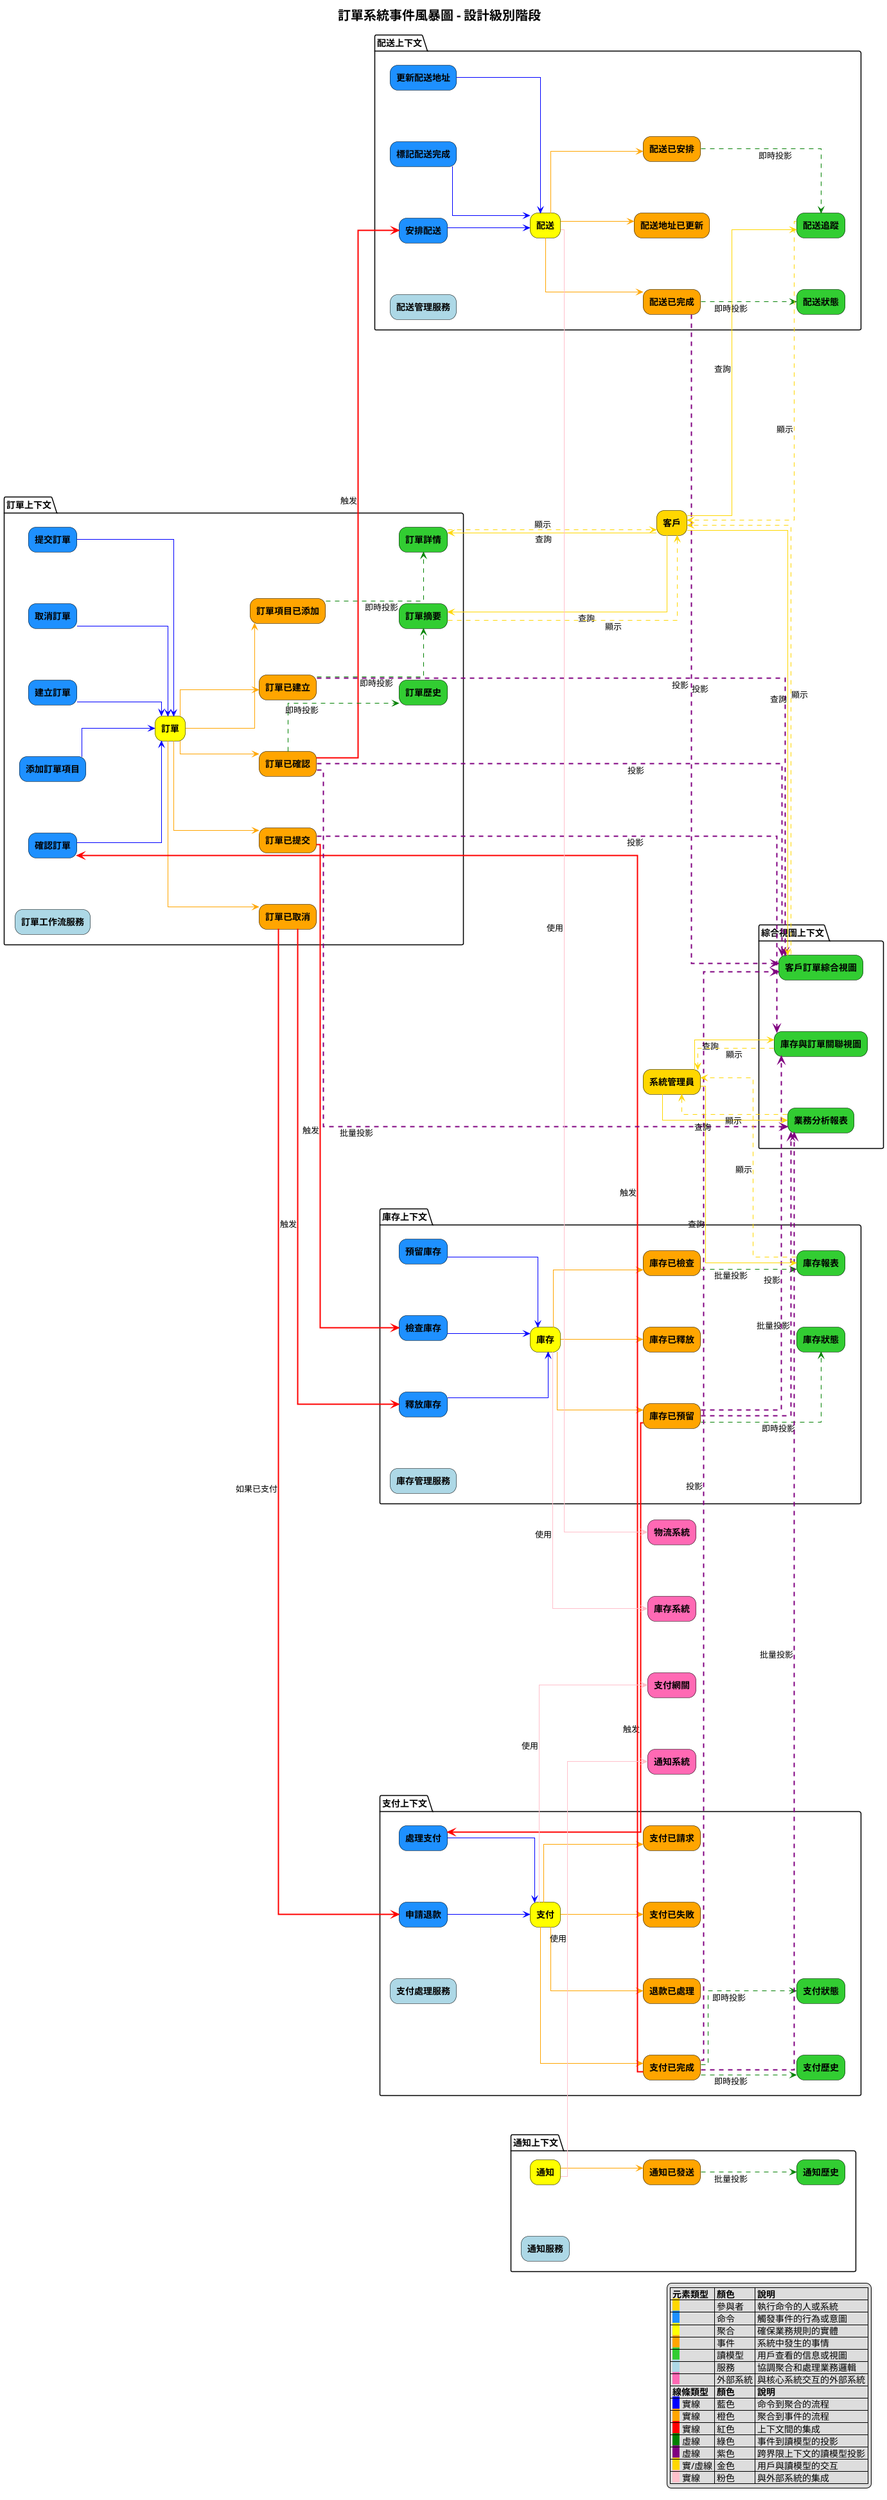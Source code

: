 @startuml design-level
left to right direction

skinparam rectangle {
    RoundCorner 25
    BorderColor black
    FontStyle bold
}

skinparam title {
    FontSize 20
    FontStyle bold
}

skinparam linetype ortho
skinparam nodesep 80
skinparam ranksep 100

title 訂單系統事件風暴圖 - 設計級別階段

' 使用包来表示界限上下文
package "訂單上下文" {
    ' 命令
    together {
        rectangle "建立訂單" as CreateOrderCommand #1E90FF
        rectangle "添加訂單項目" as AddOrderItemCommand #1E90FF
        rectangle "提交訂單" as SubmitOrderCommand #1E90FF
        rectangle "確認訂單" as ConfirmOrderCommand #1E90FF
        rectangle "取消訂單" as CancelOrderCommand #1E90FF
    }
    
    ' 聚合
    rectangle "訂單" as OrderAggregate #FFFF00
    
    ' 事件
    together {
        rectangle "訂單已建立" as OrderCreatedEvent #FFA500
        rectangle "訂單項目已添加" as OrderItemAddedEvent #FFA500
        rectangle "訂單已提交" as OrderSubmittedEvent #FFA500
        rectangle "訂單已確認" as OrderConfirmedEvent #FFA500
        rectangle "訂單已取消" as OrderCancelledEvent #FFA500
    }
    
    ' 读模型
    together {
        rectangle "訂單摘要" as OrderSummaryReadModel #32CD32
        rectangle "訂單詳情" as OrderDetailReadModel #32CD32
        rectangle "訂單歷史" as OrderHistoryReadModel #32CD32
    }
    
    ' 服务
    rectangle "訂單工作流服務" as OrderWorkflowService #ADD8E6
}

package "庫存上下文" {
    ' 命令
    together {
        rectangle "檢查庫存" as CheckInventoryCommand #1E90FF
        rectangle "預留庫存" as ReserveInventoryCommand #1E90FF
        rectangle "釋放庫存" as ReleaseInventoryCommand #1E90FF
    }
    
    ' 聚合
    rectangle "庫存" as InventoryAggregate #FFFF00
    
    ' 事件
    together {
        rectangle "庫存已檢查" as InventoryCheckedEvent #FFA500
        rectangle "庫存已預留" as InventoryReservedEvent #FFA500
        rectangle "庫存已釋放" as InventoryReleasedEvent #FFA500
    }
    
    ' 读模型
    together {
        rectangle "庫存狀態" as InventoryStatusReadModel #32CD32
        rectangle "庫存報表" as InventoryReportReadModel #32CD32
    }
    
    ' 服务
    rectangle "庫存管理服務" as InventoryManagementService #ADD8E6
}

package "支付上下文" {
    ' 命令
    together {
        rectangle "處理支付" as ProcessPaymentCommand #1E90FF
        rectangle "申請退款" as RequestRefundCommand #1E90FF
    }
    
    ' 聚合
    rectangle "支付" as PaymentAggregate #FFFF00
    
    ' 事件
    together {
        rectangle "支付已請求" as PaymentRequestedEvent #FFA500
        rectangle "支付已完成" as PaymentCompletedEvent #FFA500
        rectangle "支付已失敗" as PaymentFailedEvent #FFA500
        rectangle "退款已處理" as RefundProcessedEvent #FFA500
    }
    
    ' 读模型
    together {
        rectangle "支付狀態" as PaymentStatusReadModel #32CD32
        rectangle "支付歷史" as PaymentHistoryReadModel #32CD32
    }
    
    ' 服务
    rectangle "支付處理服務" as PaymentProcessingService #ADD8E6
}

package "配送上下文" {
    ' 命令
    together {
        rectangle "安排配送" as ArrangeDeliveryCommand #1E90FF
        rectangle "更新配送地址" as UpdateDeliveryAddressCommand #1E90FF
        rectangle "標記配送完成" as MarkDeliveryCompletedCommand #1E90FF
    }
    
    ' 聚合
    rectangle "配送" as DeliveryAggregate #FFFF00
    
    ' 事件
    together {
        rectangle "配送已安排" as DeliveryArrangedEvent #FFA500
        rectangle "配送地址已更新" as DeliveryAddressUpdatedEvent #FFA500
        rectangle "配送已完成" as DeliveryCompletedEvent #FFA500
    }
    
    ' 读模型
    together {
        rectangle "配送狀態" as DeliveryStatusReadModel #32CD32
        rectangle "配送追蹤" as DeliveryTrackingReadModel #32CD32
    }
    
    ' 服务
    rectangle "配送管理服務" as DeliveryManagementService #ADD8E6
}

package "通知上下文" {
    ' 聚合
    rectangle "通知" as NotificationAggregate #FFFF00
    
    ' 事件
    rectangle "通知已發送" as NotificationSentEvent #FFA500
    
    ' 读模型
    rectangle "通知歷史" as NotificationHistoryReadModel #32CD32
    
    ' 服务
    rectangle "通知服務" as NotificationService #ADD8E6
}

' 跨界限上下文读模型
package "綜合視圖上下文" {
    together {
        rectangle "客戶訂單綜合視圖" as CustomerOrderDashboardReadModel #32CD32
        rectangle "業務分析報表" as BusinessAnalyticsReadModel #32CD32
        rectangle "庫存與訂單關聯視圖" as InventoryOrderCorrelationReadModel #32CD32
    }
}

' 用户
rectangle "客戶" as Customer #FFD700
rectangle "系統管理員" as Admin #FFD700

' 外部系统
together {
    rectangle "庫存系統" as InventorySystem #FF69B4
    rectangle "支付網關" as PaymentGateway #FF69B4
    rectangle "物流系統" as LogisticsSystem #FF69B4
    rectangle "通知系統" as NotificationSystem #FF69B4
}

' 命令到聚合的流程
CreateOrderCommand -[#blue]-> OrderAggregate
AddOrderItemCommand -[#blue]-> OrderAggregate
SubmitOrderCommand -[#blue]-> OrderAggregate
ConfirmOrderCommand -[#blue]-> OrderAggregate
CancelOrderCommand -[#blue]-> OrderAggregate

CheckInventoryCommand -[#blue]-> InventoryAggregate
ReserveInventoryCommand -[#blue]-> InventoryAggregate
ReleaseInventoryCommand -[#blue]-> InventoryAggregate

ProcessPaymentCommand -[#blue]-> PaymentAggregate
RequestRefundCommand -[#blue]-> PaymentAggregate

ArrangeDeliveryCommand -[#blue]-> DeliveryAggregate
UpdateDeliveryAddressCommand -[#blue]-> DeliveryAggregate
MarkDeliveryCompletedCommand -[#blue]-> DeliveryAggregate

' 聚合到事件的流程
OrderAggregate -[#orange]-> OrderCreatedEvent
OrderAggregate -[#orange]-> OrderItemAddedEvent
OrderAggregate -[#orange]-> OrderSubmittedEvent
OrderAggregate -[#orange]-> OrderConfirmedEvent
OrderAggregate -[#orange]-> OrderCancelledEvent

InventoryAggregate -[#orange]-> InventoryCheckedEvent
InventoryAggregate -[#orange]-> InventoryReservedEvent
InventoryAggregate -[#orange]-> InventoryReleasedEvent

PaymentAggregate -[#orange]-> PaymentRequestedEvent
PaymentAggregate -[#orange]-> PaymentCompletedEvent
PaymentAggregate -[#orange]-> PaymentFailedEvent
PaymentAggregate -[#orange]-> RefundProcessedEvent

DeliveryAggregate -[#orange]-> DeliveryArrangedEvent
DeliveryAggregate -[#orange]-> DeliveryAddressUpdatedEvent
DeliveryAggregate -[#orange]-> DeliveryCompletedEvent

NotificationAggregate -[#orange]-> NotificationSentEvent

' 上下文之间的集成 (使用正交线条)
OrderSubmittedEvent -[#red,thickness=2]-> CheckInventoryCommand : 触发
InventoryReservedEvent -[#red,thickness=2]-> ProcessPaymentCommand : 触发
PaymentCompletedEvent -[#red,thickness=2]-> ConfirmOrderCommand : 触发
OrderConfirmedEvent -[#red,thickness=2]-> ArrangeDeliveryCommand : 触发
OrderCancelledEvent -[#red,thickness=2]-> ReleaseInventoryCommand : 触发
OrderCancelledEvent -[#red,thickness=2]-> RequestRefundCommand : 如果已支付

' 事件到读模型的投影
OrderCreatedEvent -[#green,dashed]-> OrderSummaryReadModel : 即時投影
OrderItemAddedEvent -[#green,dashed]-> OrderDetailReadModel : 即時投影
OrderConfirmedEvent -[#green,dashed]-> OrderHistoryReadModel : 即時投影
InventoryReservedEvent -[#green,dashed]-> InventoryStatusReadModel : 即時投影
InventoryCheckedEvent -[#green,dashed]-> InventoryReportReadModel : 批量投影
PaymentCompletedEvent -[#green,dashed]-> PaymentStatusReadModel : 即時投影
PaymentCompletedEvent -[#green,dashed]-> PaymentHistoryReadModel : 即時投影
DeliveryArrangedEvent -[#green,dashed]-> DeliveryTrackingReadModel : 即時投影
DeliveryCompletedEvent -[#green,dashed]-> DeliveryStatusReadModel : 即時投影
NotificationSentEvent -[#green,dashed]-> NotificationHistoryReadModel : 批量投影

' 跨界限上下文读模型投影 (使用虚线)
OrderCreatedEvent -[#purple,dashed,thickness=2]-> CustomerOrderDashboardReadModel : 投影
OrderConfirmedEvent -[#purple,dashed,thickness=2]-> CustomerOrderDashboardReadModel : 投影
PaymentCompletedEvent -[#purple,dashed,thickness=2]-> CustomerOrderDashboardReadModel : 投影
DeliveryCompletedEvent -[#purple,dashed,thickness=2]-> CustomerOrderDashboardReadModel : 投影

OrderConfirmedEvent -[#purple,dashed,thickness=2]-> BusinessAnalyticsReadModel : 批量投影
PaymentCompletedEvent -[#purple,dashed,thickness=2]-> BusinessAnalyticsReadModel : 批量投影
InventoryReservedEvent -[#purple,dashed,thickness=2]-> BusinessAnalyticsReadModel : 批量投影

InventoryReservedEvent -[#purple,dashed,thickness=2]-> InventoryOrderCorrelationReadModel : 投影
OrderSubmittedEvent -[#purple,dashed,thickness=2]-> InventoryOrderCorrelationReadModel : 投影

' 用户与读模型的交互
Customer -[#gold]-> OrderSummaryReadModel : 查詢
OrderSummaryReadModel -[#gold,dashed]-> Customer : 顯示
Customer -[#gold]-> OrderDetailReadModel : 查詢
OrderDetailReadModel -[#gold,dashed]-> Customer : 顯示
Customer -[#gold]-> DeliveryTrackingReadModel : 查詢
DeliveryTrackingReadModel -[#gold,dashed]-> Customer : 顯示
Customer -[#gold]-> CustomerOrderDashboardReadModel : 查詢
CustomerOrderDashboardReadModel -[#gold,dashed]-> Customer : 顯示

Admin -[#gold]-> InventoryReportReadModel : 查詢
InventoryReportReadModel -[#gold,dashed]-> Admin : 顯示
Admin -[#gold]-> BusinessAnalyticsReadModel : 查詢
BusinessAnalyticsReadModel -[#gold,dashed]-> Admin : 顯示
Admin -[#gold]-> InventoryOrderCorrelationReadModel : 查詢
InventoryOrderCorrelationReadModel -[#gold,dashed]-> Admin : 顯示

' 与外部系统的集成
InventoryAggregate -[#pink]-> InventorySystem : 使用
PaymentAggregate -[#pink]-> PaymentGateway : 使用
DeliveryAggregate -[#pink]-> LogisticsSystem : 使用
NotificationAggregate -[#pink]-> NotificationSystem : 使用

' 图例
legend right
  |= 元素類型 |= 顏色 |= 說明 |
  | <back:#FFD700>   </back> | 參與者 | 執行命令的人或系統 |
  | <back:#1E90FF>   </back> | 命令 | 觸發事件的行為或意圖 |
  | <back:#FFFF00>   </back> | 聚合 | 確保業務規則的實體 |
  | <back:#FFA500>   </back> | 事件 | 系統中發生的事情 |
  | <back:#32CD32>   </back> | 讀模型 | 用戶查看的信息或視圖 |
  | <back:#ADD8E6>   </back> | 服務 | 協調聚合和處理業務邏輯 |
  | <back:#FF69B4>   </back> | 外部系統 | 與核心系統交互的外部系統 |
  |= 線條類型 |= 顏色 |= 說明 |
  | <back:#blue>   </back> 實線 | 藍色 | 命令到聚合的流程 |
  | <back:#orange>   </back> 實線 | 橙色 | 聚合到事件的流程 |
  | <back:#red>   </back> 實線 | 紅色 | 上下文間的集成 |
  | <back:#green>   </back> 虛線 | 綠色 | 事件到讀模型的投影 |
  | <back:#purple>   </back> 虛線 | 紫色 | 跨界限上下文的讀模型投影 |
  | <back:#gold>   </back> 實/虛線 | 金色 | 用戶與讀模型的交互 |
  | <back:#pink>   </back> 實線 | 粉色 | 與外部系統的集成 |
endlegend

@enduml